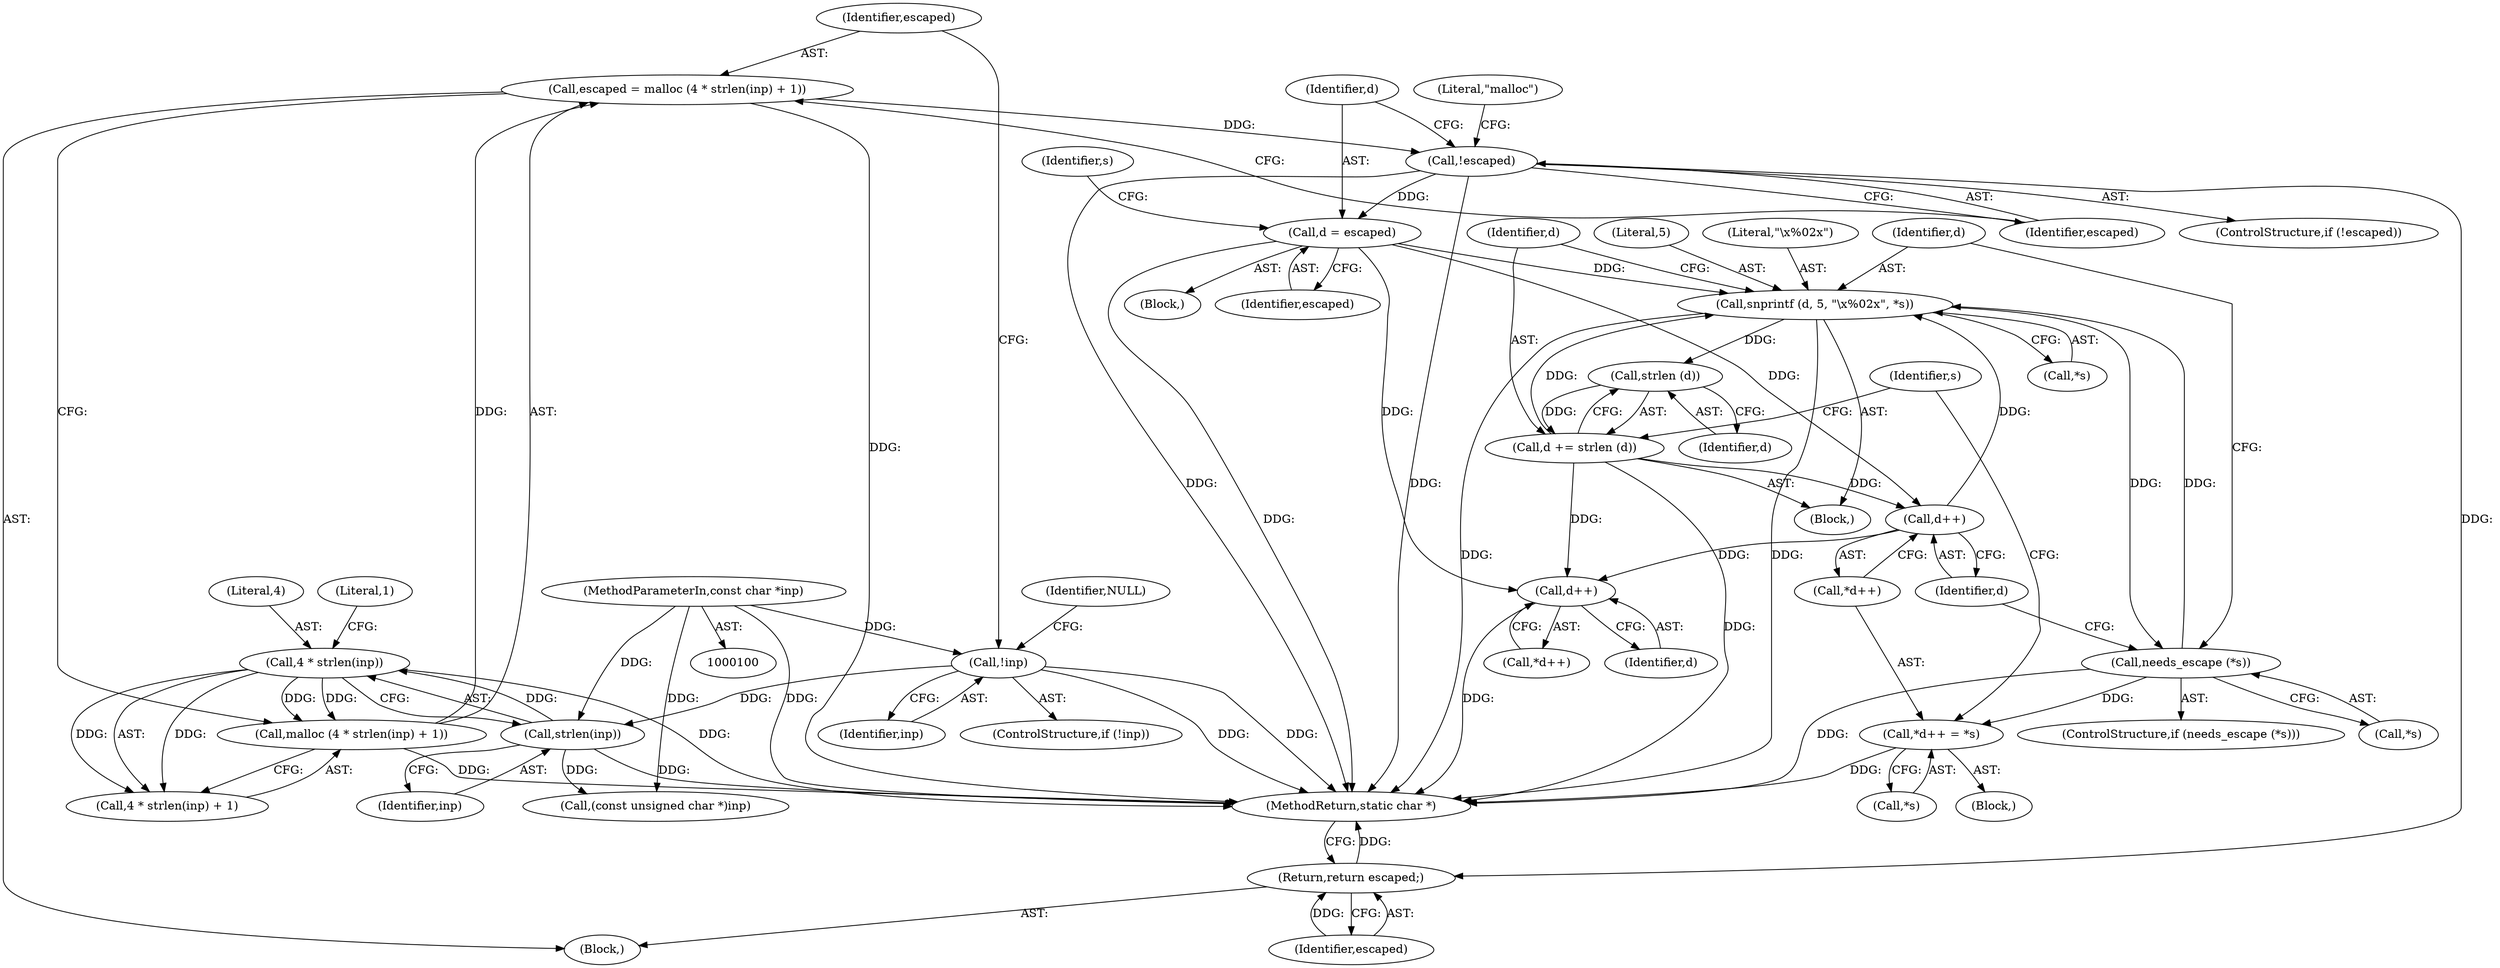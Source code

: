 digraph "0_boa_e139b87835994d007fbd64eead6c1455d7b8cf4e_2@API" {
"1000112" [label="(Call,escaped = malloc (4 * strlen(inp) + 1))"];
"1000114" [label="(Call,malloc (4 * strlen(inp) + 1))"];
"1000116" [label="(Call,4 * strlen(inp))"];
"1000118" [label="(Call,strlen(inp))"];
"1000107" [label="(Call,!inp)"];
"1000101" [label="(MethodParameterIn,const char *inp)"];
"1000122" [label="(Call,!escaped)"];
"1000131" [label="(Call,d = escaped)"];
"1000149" [label="(Call,snprintf (d, 5, \"\\x%02x\", *s))"];
"1000145" [label="(Call,needs_escape (*s))"];
"1000161" [label="(Call,*d++ = *s)"];
"1000157" [label="(Call,strlen (d))"];
"1000155" [label="(Call,d += strlen (d))"];
"1000163" [label="(Call,d++)"];
"1000169" [label="(Call,d++)"];
"1000172" [label="(Return,return escaped;)"];
"1000108" [label="(Identifier,inp)"];
"1000116" [label="(Call,4 * strlen(inp))"];
"1000130" [label="(Block,)"];
"1000142" [label="(Identifier,s)"];
"1000111" [label="(Identifier,NULL)"];
"1000117" [label="(Literal,4)"];
"1000102" [label="(Block,)"];
"1000106" [label="(ControlStructure,if (!inp))"];
"1000101" [label="(MethodParameterIn,const char *inp)"];
"1000145" [label="(Call,needs_escape (*s))"];
"1000170" [label="(Identifier,d)"];
"1000163" [label="(Call,d++)"];
"1000151" [label="(Literal,5)"];
"1000114" [label="(Call,malloc (4 * strlen(inp) + 1))"];
"1000157" [label="(Call,strlen (d))"];
"1000136" [label="(Call,(const unsigned char *)inp)"];
"1000120" [label="(Literal,1)"];
"1000115" [label="(Call,4 * strlen(inp) + 1)"];
"1000144" [label="(ControlStructure,if (needs_escape (*s)))"];
"1000174" [label="(MethodReturn,static char *)"];
"1000119" [label="(Identifier,inp)"];
"1000133" [label="(Identifier,escaped)"];
"1000113" [label="(Identifier,escaped)"];
"1000118" [label="(Call,strlen(inp))"];
"1000135" [label="(Identifier,s)"];
"1000173" [label="(Identifier,escaped)"];
"1000123" [label="(Identifier,escaped)"];
"1000156" [label="(Identifier,d)"];
"1000168" [label="(Call,*d++)"];
"1000131" [label="(Call,d = escaped)"];
"1000150" [label="(Identifier,d)"];
"1000152" [label="(Literal,\"\\x%02x\")"];
"1000112" [label="(Call,escaped = malloc (4 * strlen(inp) + 1))"];
"1000165" [label="(Call,*s)"];
"1000149" [label="(Call,snprintf (d, 5, \"\\x%02x\", *s))"];
"1000172" [label="(Return,return escaped;)"];
"1000161" [label="(Call,*d++ = *s)"];
"1000158" [label="(Identifier,d)"];
"1000107" [label="(Call,!inp)"];
"1000148" [label="(Block,)"];
"1000155" [label="(Call,d += strlen (d))"];
"1000122" [label="(Call,!escaped)"];
"1000169" [label="(Call,d++)"];
"1000164" [label="(Identifier,d)"];
"1000160" [label="(Block,)"];
"1000162" [label="(Call,*d++)"];
"1000126" [label="(Literal,\"malloc\")"];
"1000146" [label="(Call,*s)"];
"1000132" [label="(Identifier,d)"];
"1000153" [label="(Call,*s)"];
"1000121" [label="(ControlStructure,if (!escaped))"];
"1000112" -> "1000102"  [label="AST: "];
"1000112" -> "1000114"  [label="CFG: "];
"1000113" -> "1000112"  [label="AST: "];
"1000114" -> "1000112"  [label="AST: "];
"1000123" -> "1000112"  [label="CFG: "];
"1000112" -> "1000174"  [label="DDG: "];
"1000114" -> "1000112"  [label="DDG: "];
"1000112" -> "1000122"  [label="DDG: "];
"1000114" -> "1000115"  [label="CFG: "];
"1000115" -> "1000114"  [label="AST: "];
"1000114" -> "1000174"  [label="DDG: "];
"1000116" -> "1000114"  [label="DDG: "];
"1000116" -> "1000114"  [label="DDG: "];
"1000116" -> "1000115"  [label="AST: "];
"1000116" -> "1000118"  [label="CFG: "];
"1000117" -> "1000116"  [label="AST: "];
"1000118" -> "1000116"  [label="AST: "];
"1000120" -> "1000116"  [label="CFG: "];
"1000116" -> "1000174"  [label="DDG: "];
"1000116" -> "1000115"  [label="DDG: "];
"1000116" -> "1000115"  [label="DDG: "];
"1000118" -> "1000116"  [label="DDG: "];
"1000118" -> "1000119"  [label="CFG: "];
"1000119" -> "1000118"  [label="AST: "];
"1000118" -> "1000174"  [label="DDG: "];
"1000107" -> "1000118"  [label="DDG: "];
"1000101" -> "1000118"  [label="DDG: "];
"1000118" -> "1000136"  [label="DDG: "];
"1000107" -> "1000106"  [label="AST: "];
"1000107" -> "1000108"  [label="CFG: "];
"1000108" -> "1000107"  [label="AST: "];
"1000111" -> "1000107"  [label="CFG: "];
"1000113" -> "1000107"  [label="CFG: "];
"1000107" -> "1000174"  [label="DDG: "];
"1000107" -> "1000174"  [label="DDG: "];
"1000101" -> "1000107"  [label="DDG: "];
"1000101" -> "1000100"  [label="AST: "];
"1000101" -> "1000174"  [label="DDG: "];
"1000101" -> "1000136"  [label="DDG: "];
"1000122" -> "1000121"  [label="AST: "];
"1000122" -> "1000123"  [label="CFG: "];
"1000123" -> "1000122"  [label="AST: "];
"1000126" -> "1000122"  [label="CFG: "];
"1000132" -> "1000122"  [label="CFG: "];
"1000122" -> "1000174"  [label="DDG: "];
"1000122" -> "1000174"  [label="DDG: "];
"1000122" -> "1000131"  [label="DDG: "];
"1000122" -> "1000172"  [label="DDG: "];
"1000131" -> "1000130"  [label="AST: "];
"1000131" -> "1000133"  [label="CFG: "];
"1000132" -> "1000131"  [label="AST: "];
"1000133" -> "1000131"  [label="AST: "];
"1000135" -> "1000131"  [label="CFG: "];
"1000131" -> "1000174"  [label="DDG: "];
"1000131" -> "1000149"  [label="DDG: "];
"1000131" -> "1000163"  [label="DDG: "];
"1000131" -> "1000169"  [label="DDG: "];
"1000149" -> "1000148"  [label="AST: "];
"1000149" -> "1000153"  [label="CFG: "];
"1000150" -> "1000149"  [label="AST: "];
"1000151" -> "1000149"  [label="AST: "];
"1000152" -> "1000149"  [label="AST: "];
"1000153" -> "1000149"  [label="AST: "];
"1000156" -> "1000149"  [label="CFG: "];
"1000149" -> "1000174"  [label="DDG: "];
"1000149" -> "1000174"  [label="DDG: "];
"1000149" -> "1000145"  [label="DDG: "];
"1000163" -> "1000149"  [label="DDG: "];
"1000155" -> "1000149"  [label="DDG: "];
"1000145" -> "1000149"  [label="DDG: "];
"1000149" -> "1000157"  [label="DDG: "];
"1000145" -> "1000144"  [label="AST: "];
"1000145" -> "1000146"  [label="CFG: "];
"1000146" -> "1000145"  [label="AST: "];
"1000150" -> "1000145"  [label="CFG: "];
"1000164" -> "1000145"  [label="CFG: "];
"1000145" -> "1000174"  [label="DDG: "];
"1000145" -> "1000161"  [label="DDG: "];
"1000161" -> "1000160"  [label="AST: "];
"1000161" -> "1000165"  [label="CFG: "];
"1000162" -> "1000161"  [label="AST: "];
"1000165" -> "1000161"  [label="AST: "];
"1000142" -> "1000161"  [label="CFG: "];
"1000161" -> "1000174"  [label="DDG: "];
"1000157" -> "1000155"  [label="AST: "];
"1000157" -> "1000158"  [label="CFG: "];
"1000158" -> "1000157"  [label="AST: "];
"1000155" -> "1000157"  [label="CFG: "];
"1000157" -> "1000155"  [label="DDG: "];
"1000155" -> "1000148"  [label="AST: "];
"1000156" -> "1000155"  [label="AST: "];
"1000142" -> "1000155"  [label="CFG: "];
"1000155" -> "1000174"  [label="DDG: "];
"1000155" -> "1000163"  [label="DDG: "];
"1000155" -> "1000169"  [label="DDG: "];
"1000163" -> "1000162"  [label="AST: "];
"1000163" -> "1000164"  [label="CFG: "];
"1000164" -> "1000163"  [label="AST: "];
"1000162" -> "1000163"  [label="CFG: "];
"1000163" -> "1000169"  [label="DDG: "];
"1000169" -> "1000168"  [label="AST: "];
"1000169" -> "1000170"  [label="CFG: "];
"1000170" -> "1000169"  [label="AST: "];
"1000168" -> "1000169"  [label="CFG: "];
"1000169" -> "1000174"  [label="DDG: "];
"1000172" -> "1000102"  [label="AST: "];
"1000172" -> "1000173"  [label="CFG: "];
"1000173" -> "1000172"  [label="AST: "];
"1000174" -> "1000172"  [label="CFG: "];
"1000172" -> "1000174"  [label="DDG: "];
"1000173" -> "1000172"  [label="DDG: "];
}
